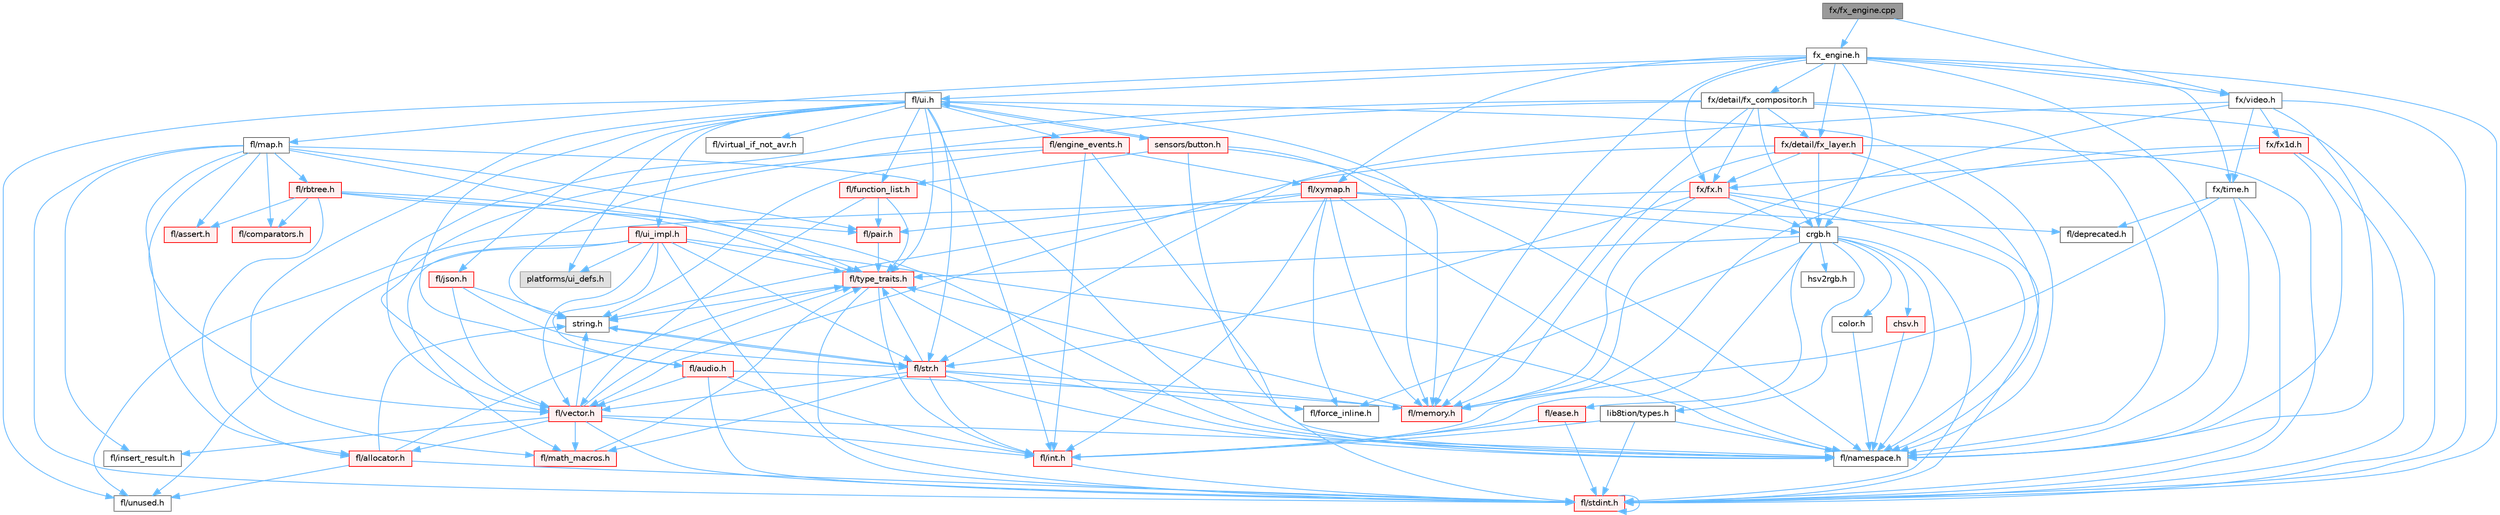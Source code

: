 digraph "fx/fx_engine.cpp"
{
 // INTERACTIVE_SVG=YES
 // LATEX_PDF_SIZE
  bgcolor="transparent";
  edge [fontname=Helvetica,fontsize=10,labelfontname=Helvetica,labelfontsize=10];
  node [fontname=Helvetica,fontsize=10,shape=box,height=0.2,width=0.4];
  Node1 [id="Node000001",label="fx/fx_engine.cpp",height=0.2,width=0.4,color="gray40", fillcolor="grey60", style="filled", fontcolor="black",tooltip=" "];
  Node1 -> Node2 [id="edge1_Node000001_Node000002",color="steelblue1",style="solid",tooltip=" "];
  Node2 [id="Node000002",label="fx_engine.h",height=0.2,width=0.4,color="grey40", fillcolor="white", style="filled",URL="$d9/d3c/fx__engine_8h.html",tooltip=" "];
  Node2 -> Node3 [id="edge2_Node000002_Node000003",color="steelblue1",style="solid",tooltip=" "];
  Node3 [id="Node000003",label="crgb.h",height=0.2,width=0.4,color="grey40", fillcolor="white", style="filled",URL="$db/dd1/crgb_8h.html",tooltip="Defines the red, green, and blue (RGB) pixel struct."];
  Node3 -> Node4 [id="edge3_Node000003_Node000004",color="steelblue1",style="solid",tooltip=" "];
  Node4 [id="Node000004",label="fl/stdint.h",height=0.2,width=0.4,color="red", fillcolor="#FFF0F0", style="filled",URL="$df/dd8/stdint_8h.html",tooltip=" "];
  Node4 -> Node4 [id="edge4_Node000004_Node000004",color="steelblue1",style="solid",tooltip=" "];
  Node3 -> Node6 [id="edge5_Node000003_Node000006",color="steelblue1",style="solid",tooltip=" "];
  Node6 [id="Node000006",label="fl/int.h",height=0.2,width=0.4,color="red", fillcolor="#FFF0F0", style="filled",URL="$d3/d7e/int_8h.html",tooltip=" "];
  Node6 -> Node4 [id="edge6_Node000006_Node000004",color="steelblue1",style="solid",tooltip=" "];
  Node3 -> Node8 [id="edge7_Node000003_Node000008",color="steelblue1",style="solid",tooltip=" "];
  Node8 [id="Node000008",label="chsv.h",height=0.2,width=0.4,color="red", fillcolor="#FFF0F0", style="filled",URL="$d8/dd0/chsv_8h.html",tooltip="Defines the hue, saturation, and value (HSV) pixel struct."];
  Node8 -> Node10 [id="edge8_Node000008_Node000010",color="steelblue1",style="solid",tooltip=" "];
  Node10 [id="Node000010",label="fl/namespace.h",height=0.2,width=0.4,color="grey40", fillcolor="white", style="filled",URL="$df/d2a/namespace_8h.html",tooltip="Implements the FastLED namespace macros."];
  Node3 -> Node10 [id="edge9_Node000003_Node000010",color="steelblue1",style="solid",tooltip=" "];
  Node3 -> Node11 [id="edge10_Node000003_Node000011",color="steelblue1",style="solid",tooltip=" "];
  Node11 [id="Node000011",label="color.h",height=0.2,width=0.4,color="grey40", fillcolor="white", style="filled",URL="$d2/d6b/src_2color_8h.html",tooltip="Contains definitions for color correction and temperature."];
  Node11 -> Node10 [id="edge11_Node000011_Node000010",color="steelblue1",style="solid",tooltip=" "];
  Node3 -> Node12 [id="edge12_Node000003_Node000012",color="steelblue1",style="solid",tooltip=" "];
  Node12 [id="Node000012",label="lib8tion/types.h",height=0.2,width=0.4,color="grey40", fillcolor="white", style="filled",URL="$d9/ddf/lib8tion_2types_8h.html",tooltip="Defines fractional types used for lib8tion functions."];
  Node12 -> Node4 [id="edge13_Node000012_Node000004",color="steelblue1",style="solid",tooltip=" "];
  Node12 -> Node6 [id="edge14_Node000012_Node000006",color="steelblue1",style="solid",tooltip=" "];
  Node12 -> Node10 [id="edge15_Node000012_Node000010",color="steelblue1",style="solid",tooltip=" "];
  Node3 -> Node13 [id="edge16_Node000003_Node000013",color="steelblue1",style="solid",tooltip=" "];
  Node13 [id="Node000013",label="fl/force_inline.h",height=0.2,width=0.4,color="grey40", fillcolor="white", style="filled",URL="$d4/d64/force__inline_8h.html",tooltip=" "];
  Node3 -> Node14 [id="edge17_Node000003_Node000014",color="steelblue1",style="solid",tooltip=" "];
  Node14 [id="Node000014",label="fl/type_traits.h",height=0.2,width=0.4,color="red", fillcolor="#FFF0F0", style="filled",URL="$df/d63/type__traits_8h.html",tooltip=" "];
  Node14 -> Node15 [id="edge18_Node000014_Node000015",color="steelblue1",style="solid",tooltip=" "];
  Node15 [id="Node000015",label="string.h",height=0.2,width=0.4,color="grey40", fillcolor="white", style="filled",URL="$da/d66/string_8h.html",tooltip=" "];
  Node15 -> Node16 [id="edge19_Node000015_Node000016",color="steelblue1",style="solid",tooltip=" "];
  Node16 [id="Node000016",label="fl/str.h",height=0.2,width=0.4,color="red", fillcolor="#FFF0F0", style="filled",URL="$d1/d93/str_8h.html",tooltip=" "];
  Node16 -> Node6 [id="edge20_Node000016_Node000006",color="steelblue1",style="solid",tooltip=" "];
  Node16 -> Node15 [id="edge21_Node000016_Node000015",color="steelblue1",style="solid",tooltip=" "];
  Node16 -> Node22 [id="edge22_Node000016_Node000022",color="steelblue1",style="solid",tooltip=" "];
  Node22 [id="Node000022",label="fl/math_macros.h",height=0.2,width=0.4,color="red", fillcolor="#FFF0F0", style="filled",URL="$d8/db8/math__macros_8h.html",tooltip=" "];
  Node22 -> Node14 [id="edge23_Node000022_Node000014",color="steelblue1",style="solid",tooltip=" "];
  Node16 -> Node10 [id="edge24_Node000016_Node000010",color="steelblue1",style="solid",tooltip=" "];
  Node16 -> Node25 [id="edge25_Node000016_Node000025",color="steelblue1",style="solid",tooltip=" "];
  Node25 [id="Node000025",label="fl/memory.h",height=0.2,width=0.4,color="red", fillcolor="#FFF0F0", style="filled",URL="$dc/d18/memory_8h.html",tooltip=" "];
  Node25 -> Node14 [id="edge26_Node000025_Node000014",color="steelblue1",style="solid",tooltip=" "];
  Node16 -> Node14 [id="edge27_Node000016_Node000014",color="steelblue1",style="solid",tooltip=" "];
  Node16 -> Node52 [id="edge28_Node000016_Node000052",color="steelblue1",style="solid",tooltip=" "];
  Node52 [id="Node000052",label="fl/vector.h",height=0.2,width=0.4,color="red", fillcolor="#FFF0F0", style="filled",URL="$d6/d68/vector_8h.html",tooltip=" "];
  Node52 -> Node4 [id="edge29_Node000052_Node000004",color="steelblue1",style="solid",tooltip=" "];
  Node52 -> Node6 [id="edge30_Node000052_Node000006",color="steelblue1",style="solid",tooltip=" "];
  Node52 -> Node15 [id="edge31_Node000052_Node000015",color="steelblue1",style="solid",tooltip=" "];
  Node52 -> Node54 [id="edge32_Node000052_Node000054",color="steelblue1",style="solid",tooltip=" "];
  Node54 [id="Node000054",label="fl/insert_result.h",height=0.2,width=0.4,color="grey40", fillcolor="white", style="filled",URL="$d1/d22/insert__result_8h.html",tooltip=" "];
  Node52 -> Node22 [id="edge33_Node000052_Node000022",color="steelblue1",style="solid",tooltip=" "];
  Node52 -> Node10 [id="edge34_Node000052_Node000010",color="steelblue1",style="solid",tooltip=" "];
  Node52 -> Node34 [id="edge35_Node000052_Node000034",color="steelblue1",style="solid",tooltip=" "];
  Node34 [id="Node000034",label="fl/allocator.h",height=0.2,width=0.4,color="red", fillcolor="#FFF0F0", style="filled",URL="$da/da9/allocator_8h.html",tooltip=" "];
  Node34 -> Node15 [id="edge36_Node000034_Node000015",color="steelblue1",style="solid",tooltip=" "];
  Node34 -> Node14 [id="edge37_Node000034_Node000014",color="steelblue1",style="solid",tooltip=" "];
  Node34 -> Node38 [id="edge38_Node000034_Node000038",color="steelblue1",style="solid",tooltip=" "];
  Node38 [id="Node000038",label="fl/unused.h",height=0.2,width=0.4,color="grey40", fillcolor="white", style="filled",URL="$d8/d4b/unused_8h.html",tooltip=" "];
  Node34 -> Node4 [id="edge39_Node000034_Node000004",color="steelblue1",style="solid",tooltip=" "];
  Node52 -> Node14 [id="edge40_Node000052_Node000014",color="steelblue1",style="solid",tooltip=" "];
  Node16 -> Node13 [id="edge41_Node000016_Node000013",color="steelblue1",style="solid",tooltip=" "];
  Node14 -> Node4 [id="edge42_Node000014_Node000004",color="steelblue1",style="solid",tooltip=" "];
  Node14 -> Node10 [id="edge43_Node000014_Node000010",color="steelblue1",style="solid",tooltip=" "];
  Node14 -> Node6 [id="edge44_Node000014_Node000006",color="steelblue1",style="solid",tooltip=" "];
  Node3 -> Node57 [id="edge45_Node000003_Node000057",color="steelblue1",style="solid",tooltip=" "];
  Node57 [id="Node000057",label="hsv2rgb.h",height=0.2,width=0.4,color="grey40", fillcolor="white", style="filled",URL="$de/d9a/hsv2rgb_8h.html",tooltip="Functions to convert from the HSV colorspace to the RGB colorspace."];
  Node3 -> Node58 [id="edge46_Node000003_Node000058",color="steelblue1",style="solid",tooltip=" "];
  Node58 [id="Node000058",label="fl/ease.h",height=0.2,width=0.4,color="red", fillcolor="#FFF0F0", style="filled",URL="$db/d19/ease_8h.html",tooltip=" "];
  Node58 -> Node4 [id="edge47_Node000058_Node000004",color="steelblue1",style="solid",tooltip=" "];
  Node58 -> Node6 [id="edge48_Node000058_Node000006",color="steelblue1",style="solid",tooltip=" "];
  Node2 -> Node60 [id="edge49_Node000002_Node000060",color="steelblue1",style="solid",tooltip=" "];
  Node60 [id="Node000060",label="fl/map.h",height=0.2,width=0.4,color="grey40", fillcolor="white", style="filled",URL="$dc/db7/map_8h.html",tooltip=" "];
  Node60 -> Node4 [id="edge50_Node000060_Node000004",color="steelblue1",style="solid",tooltip=" "];
  Node60 -> Node61 [id="edge51_Node000060_Node000061",color="steelblue1",style="solid",tooltip=" "];
  Node61 [id="Node000061",label="fl/assert.h",height=0.2,width=0.4,color="red", fillcolor="#FFF0F0", style="filled",URL="$dc/da7/assert_8h.html",tooltip=" "];
  Node60 -> Node63 [id="edge52_Node000060_Node000063",color="steelblue1",style="solid",tooltip=" "];
  Node63 [id="Node000063",label="fl/comparators.h",height=0.2,width=0.4,color="red", fillcolor="#FFF0F0", style="filled",URL="$dc/d7e/comparators_8h.html",tooltip=" "];
  Node60 -> Node54 [id="edge53_Node000060_Node000054",color="steelblue1",style="solid",tooltip=" "];
  Node60 -> Node10 [id="edge54_Node000060_Node000010",color="steelblue1",style="solid",tooltip=" "];
  Node60 -> Node64 [id="edge55_Node000060_Node000064",color="steelblue1",style="solid",tooltip=" "];
  Node64 [id="Node000064",label="fl/pair.h",height=0.2,width=0.4,color="red", fillcolor="#FFF0F0", style="filled",URL="$d3/d41/pair_8h.html",tooltip=" "];
  Node64 -> Node14 [id="edge56_Node000064_Node000014",color="steelblue1",style="solid",tooltip=" "];
  Node60 -> Node14 [id="edge57_Node000060_Node000014",color="steelblue1",style="solid",tooltip=" "];
  Node60 -> Node52 [id="edge58_Node000060_Node000052",color="steelblue1",style="solid",tooltip=" "];
  Node60 -> Node65 [id="edge59_Node000060_Node000065",color="steelblue1",style="solid",tooltip=" "];
  Node65 [id="Node000065",label="fl/rbtree.h",height=0.2,width=0.4,color="red", fillcolor="#FFF0F0", style="filled",URL="$d5/ddf/rbtree_8h.html",tooltip=" "];
  Node65 -> Node61 [id="edge60_Node000065_Node000061",color="steelblue1",style="solid",tooltip=" "];
  Node65 -> Node63 [id="edge61_Node000065_Node000063",color="steelblue1",style="solid",tooltip=" "];
  Node65 -> Node10 [id="edge62_Node000065_Node000010",color="steelblue1",style="solid",tooltip=" "];
  Node65 -> Node64 [id="edge63_Node000065_Node000064",color="steelblue1",style="solid",tooltip=" "];
  Node65 -> Node14 [id="edge64_Node000065_Node000014",color="steelblue1",style="solid",tooltip=" "];
  Node65 -> Node34 [id="edge65_Node000065_Node000034",color="steelblue1",style="solid",tooltip=" "];
  Node60 -> Node34 [id="edge66_Node000060_Node000034",color="steelblue1",style="solid",tooltip=" "];
  Node2 -> Node10 [id="edge67_Node000002_Node000010",color="steelblue1",style="solid",tooltip=" "];
  Node2 -> Node25 [id="edge68_Node000002_Node000025",color="steelblue1",style="solid",tooltip=" "];
  Node2 -> Node70 [id="edge69_Node000002_Node000070",color="steelblue1",style="solid",tooltip=" "];
  Node70 [id="Node000070",label="fl/ui.h",height=0.2,width=0.4,color="grey40", fillcolor="white", style="filled",URL="$d9/d3b/ui_8h.html",tooltip=" "];
  Node70 -> Node10 [id="edge70_Node000070_Node000010",color="steelblue1",style="solid",tooltip=" "];
  Node70 -> Node25 [id="edge71_Node000070_Node000025",color="steelblue1",style="solid",tooltip=" "];
  Node70 -> Node71 [id="edge72_Node000070_Node000071",color="steelblue1",style="solid",tooltip=" "];
  Node71 [id="Node000071",label="fl/json.h",height=0.2,width=0.4,color="red", fillcolor="#FFF0F0", style="filled",URL="$d7/d91/fl_2json_8h.html",tooltip="FastLED's Elegant JSON Library: fl::Json"];
  Node71 -> Node15 [id="edge73_Node000071_Node000015",color="steelblue1",style="solid",tooltip=" "];
  Node71 -> Node52 [id="edge74_Node000071_Node000052",color="steelblue1",style="solid",tooltip=" "];
  Node71 -> Node16 [id="edge75_Node000071_Node000016",color="steelblue1",style="solid",tooltip=" "];
  Node70 -> Node16 [id="edge76_Node000070_Node000016",color="steelblue1",style="solid",tooltip=" "];
  Node70 -> Node6 [id="edge77_Node000070_Node000006",color="steelblue1",style="solid",tooltip=" "];
  Node70 -> Node80 [id="edge78_Node000070_Node000080",color="steelblue1",style="solid",tooltip=" "];
  Node80 [id="Node000080",label="fl/audio.h",height=0.2,width=0.4,color="red", fillcolor="#FFF0F0", style="filled",URL="$da/d09/audio_8h.html",tooltip=" "];
  Node80 -> Node25 [id="edge79_Node000080_Node000025",color="steelblue1",style="solid",tooltip=" "];
  Node80 -> Node52 [id="edge80_Node000080_Node000052",color="steelblue1",style="solid",tooltip=" "];
  Node80 -> Node6 [id="edge81_Node000080_Node000006",color="steelblue1",style="solid",tooltip=" "];
  Node80 -> Node4 [id="edge82_Node000080_Node000004",color="steelblue1",style="solid",tooltip=" "];
  Node70 -> Node82 [id="edge83_Node000070_Node000082",color="steelblue1",style="solid",tooltip=" "];
  Node82 [id="Node000082",label="fl/engine_events.h",height=0.2,width=0.4,color="red", fillcolor="#FFF0F0", style="filled",URL="$db/dc0/engine__events_8h.html",tooltip=" "];
  Node82 -> Node10 [id="edge84_Node000082_Node000010",color="steelblue1",style="solid",tooltip=" "];
  Node82 -> Node52 [id="edge85_Node000082_Node000052",color="steelblue1",style="solid",tooltip=" "];
  Node82 -> Node86 [id="edge86_Node000082_Node000086",color="steelblue1",style="solid",tooltip=" "];
  Node86 [id="Node000086",label="fl/xymap.h",height=0.2,width=0.4,color="red", fillcolor="#FFF0F0", style="filled",URL="$da/d61/xymap_8h.html",tooltip=" "];
  Node86 -> Node6 [id="edge87_Node000086_Node000006",color="steelblue1",style="solid",tooltip=" "];
  Node86 -> Node10 [id="edge88_Node000086_Node000010",color="steelblue1",style="solid",tooltip=" "];
  Node86 -> Node13 [id="edge89_Node000086_Node000013",color="steelblue1",style="solid",tooltip=" "];
  Node86 -> Node64 [id="edge90_Node000086_Node000064",color="steelblue1",style="solid",tooltip=" "];
  Node86 -> Node15 [id="edge91_Node000086_Node000015",color="steelblue1",style="solid",tooltip=" "];
  Node86 -> Node3 [id="edge92_Node000086_Node000003",color="steelblue1",style="solid",tooltip=" "];
  Node86 -> Node25 [id="edge93_Node000086_Node000025",color="steelblue1",style="solid",tooltip=" "];
  Node86 -> Node43 [id="edge94_Node000086_Node000043",color="steelblue1",style="solid",tooltip=" "];
  Node43 [id="Node000043",label="fl/deprecated.h",height=0.2,width=0.4,color="grey40", fillcolor="white", style="filled",URL="$d4/dce/deprecated_8h.html",tooltip=" "];
  Node82 -> Node15 [id="edge95_Node000082_Node000015",color="steelblue1",style="solid",tooltip=" "];
  Node82 -> Node6 [id="edge96_Node000082_Node000006",color="steelblue1",style="solid",tooltip=" "];
  Node70 -> Node88 [id="edge97_Node000070_Node000088",color="steelblue1",style="solid",tooltip=" "];
  Node88 [id="Node000088",label="fl/function_list.h",height=0.2,width=0.4,color="red", fillcolor="#FFF0F0", style="filled",URL="$d0/d64/function__list_8h.html",tooltip=" "];
  Node88 -> Node64 [id="edge98_Node000088_Node000064",color="steelblue1",style="solid",tooltip=" "];
  Node88 -> Node52 [id="edge99_Node000088_Node000052",color="steelblue1",style="solid",tooltip=" "];
  Node88 -> Node14 [id="edge100_Node000088_Node000014",color="steelblue1",style="solid",tooltip=" "];
  Node70 -> Node22 [id="edge101_Node000070_Node000022",color="steelblue1",style="solid",tooltip=" "];
  Node70 -> Node14 [id="edge102_Node000070_Node000014",color="steelblue1",style="solid",tooltip=" "];
  Node70 -> Node89 [id="edge103_Node000070_Node000089",color="steelblue1",style="solid",tooltip=" "];
  Node89 [id="Node000089",label="fl/ui_impl.h",height=0.2,width=0.4,color="red", fillcolor="#FFF0F0", style="filled",URL="$d6/dc0/ui__impl_8h.html",tooltip=" "];
  Node89 -> Node4 [id="edge104_Node000089_Node000004",color="steelblue1",style="solid",tooltip=" "];
  Node89 -> Node80 [id="edge105_Node000089_Node000080",color="steelblue1",style="solid",tooltip=" "];
  Node89 -> Node22 [id="edge106_Node000089_Node000022",color="steelblue1",style="solid",tooltip=" "];
  Node89 -> Node10 [id="edge107_Node000089_Node000010",color="steelblue1",style="solid",tooltip=" "];
  Node89 -> Node16 [id="edge108_Node000089_Node000016",color="steelblue1",style="solid",tooltip=" "];
  Node89 -> Node14 [id="edge109_Node000089_Node000014",color="steelblue1",style="solid",tooltip=" "];
  Node89 -> Node38 [id="edge110_Node000089_Node000038",color="steelblue1",style="solid",tooltip=" "];
  Node89 -> Node52 [id="edge111_Node000089_Node000052",color="steelblue1",style="solid",tooltip=" "];
  Node89 -> Node90 [id="edge112_Node000089_Node000090",color="steelblue1",style="solid",tooltip=" "];
  Node90 [id="Node000090",label="platforms/ui_defs.h",height=0.2,width=0.4,color="grey60", fillcolor="#E0E0E0", style="filled",tooltip=" "];
  Node70 -> Node38 [id="edge113_Node000070_Node000038",color="steelblue1",style="solid",tooltip=" "];
  Node70 -> Node90 [id="edge114_Node000070_Node000090",color="steelblue1",style="solid",tooltip=" "];
  Node70 -> Node91 [id="edge115_Node000070_Node000091",color="steelblue1",style="solid",tooltip=" "];
  Node91 [id="Node000091",label="sensors/button.h",height=0.2,width=0.4,color="red", fillcolor="#FFF0F0", style="filled",URL="$d7/d0e/button_8h.html",tooltip=" "];
  Node91 -> Node4 [id="edge116_Node000091_Node000004",color="steelblue1",style="solid",tooltip=" "];
  Node91 -> Node88 [id="edge117_Node000091_Node000088",color="steelblue1",style="solid",tooltip=" "];
  Node91 -> Node10 [id="edge118_Node000091_Node000010",color="steelblue1",style="solid",tooltip=" "];
  Node91 -> Node25 [id="edge119_Node000091_Node000025",color="steelblue1",style="solid",tooltip=" "];
  Node91 -> Node70 [id="edge120_Node000091_Node000070",color="steelblue1",style="solid",tooltip=" "];
  Node70 -> Node93 [id="edge121_Node000070_Node000093",color="steelblue1",style="solid",tooltip=" "];
  Node93 [id="Node000093",label="fl/virtual_if_not_avr.h",height=0.2,width=0.4,color="grey40", fillcolor="white", style="filled",URL="$da/ddb/virtual__if__not__avr_8h.html",tooltip=" "];
  Node2 -> Node86 [id="edge122_Node000002_Node000086",color="steelblue1",style="solid",tooltip=" "];
  Node2 -> Node94 [id="edge123_Node000002_Node000094",color="steelblue1",style="solid",tooltip=" "];
  Node94 [id="Node000094",label="fx/detail/fx_compositor.h",height=0.2,width=0.4,color="grey40", fillcolor="white", style="filled",URL="$d5/d6b/fx__compositor_8h.html",tooltip=" "];
  Node94 -> Node4 [id="edge124_Node000094_Node000004",color="steelblue1",style="solid",tooltip=" "];
  Node94 -> Node15 [id="edge125_Node000094_Node000015",color="steelblue1",style="solid",tooltip=" "];
  Node94 -> Node3 [id="edge126_Node000094_Node000003",color="steelblue1",style="solid",tooltip=" "];
  Node94 -> Node10 [id="edge127_Node000094_Node000010",color="steelblue1",style="solid",tooltip=" "];
  Node94 -> Node25 [id="edge128_Node000094_Node000025",color="steelblue1",style="solid",tooltip=" "];
  Node94 -> Node52 [id="edge129_Node000094_Node000052",color="steelblue1",style="solid",tooltip=" "];
  Node94 -> Node95 [id="edge130_Node000094_Node000095",color="steelblue1",style="solid",tooltip=" "];
  Node95 [id="Node000095",label="fx/detail/fx_layer.h",height=0.2,width=0.4,color="red", fillcolor="#FFF0F0", style="filled",URL="$d7/d2f/fx__layer_8h.html",tooltip=" "];
  Node95 -> Node4 [id="edge131_Node000095_Node000004",color="steelblue1",style="solid",tooltip=" "];
  Node95 -> Node3 [id="edge132_Node000095_Node000003",color="steelblue1",style="solid",tooltip=" "];
  Node95 -> Node10 [id="edge133_Node000095_Node000010",color="steelblue1",style="solid",tooltip=" "];
  Node95 -> Node25 [id="edge134_Node000095_Node000025",color="steelblue1",style="solid",tooltip=" "];
  Node95 -> Node52 [id="edge135_Node000095_Node000052",color="steelblue1",style="solid",tooltip=" "];
  Node95 -> Node98 [id="edge136_Node000095_Node000098",color="steelblue1",style="solid",tooltip=" "];
  Node98 [id="Node000098",label="fx/fx.h",height=0.2,width=0.4,color="red", fillcolor="#FFF0F0", style="filled",URL="$d2/d0c/fx_8h.html",tooltip=" "];
  Node98 -> Node4 [id="edge137_Node000098_Node000004",color="steelblue1",style="solid",tooltip=" "];
  Node98 -> Node3 [id="edge138_Node000098_Node000003",color="steelblue1",style="solid",tooltip=" "];
  Node98 -> Node10 [id="edge139_Node000098_Node000010",color="steelblue1",style="solid",tooltip=" "];
  Node98 -> Node25 [id="edge140_Node000098_Node000025",color="steelblue1",style="solid",tooltip=" "];
  Node98 -> Node16 [id="edge141_Node000098_Node000016",color="steelblue1",style="solid",tooltip=" "];
  Node98 -> Node38 [id="edge142_Node000098_Node000038",color="steelblue1",style="solid",tooltip=" "];
  Node94 -> Node98 [id="edge143_Node000094_Node000098",color="steelblue1",style="solid",tooltip=" "];
  Node2 -> Node95 [id="edge144_Node000002_Node000095",color="steelblue1",style="solid",tooltip=" "];
  Node2 -> Node98 [id="edge145_Node000002_Node000098",color="steelblue1",style="solid",tooltip=" "];
  Node2 -> Node101 [id="edge146_Node000002_Node000101",color="steelblue1",style="solid",tooltip=" "];
  Node101 [id="Node000101",label="fx/time.h",height=0.2,width=0.4,color="grey40", fillcolor="white", style="filled",URL="$da/da2/fx_2time_8h.html",tooltip=" "];
  Node101 -> Node4 [id="edge147_Node000101_Node000004",color="steelblue1",style="solid",tooltip=" "];
  Node101 -> Node43 [id="edge148_Node000101_Node000043",color="steelblue1",style="solid",tooltip=" "];
  Node101 -> Node10 [id="edge149_Node000101_Node000010",color="steelblue1",style="solid",tooltip=" "];
  Node101 -> Node25 [id="edge150_Node000101_Node000025",color="steelblue1",style="solid",tooltip=" "];
  Node2 -> Node102 [id="edge151_Node000002_Node000102",color="steelblue1",style="solid",tooltip=" "];
  Node102 [id="Node000102",label="fx/video.h",height=0.2,width=0.4,color="grey40", fillcolor="white", style="filled",URL="$dd/d78/video_8h.html",tooltip=" "];
  Node102 -> Node4 [id="edge152_Node000102_Node000004",color="steelblue1",style="solid",tooltip=" "];
  Node102 -> Node10 [id="edge153_Node000102_Node000010",color="steelblue1",style="solid",tooltip=" "];
  Node102 -> Node25 [id="edge154_Node000102_Node000025",color="steelblue1",style="solid",tooltip=" "];
  Node102 -> Node16 [id="edge155_Node000102_Node000016",color="steelblue1",style="solid",tooltip=" "];
  Node102 -> Node103 [id="edge156_Node000102_Node000103",color="steelblue1",style="solid",tooltip=" "];
  Node103 [id="Node000103",label="fx/fx1d.h",height=0.2,width=0.4,color="red", fillcolor="#FFF0F0", style="filled",URL="$da/d81/fx1d_8h.html",tooltip=" "];
  Node103 -> Node4 [id="edge157_Node000103_Node000004",color="steelblue1",style="solid",tooltip=" "];
  Node103 -> Node6 [id="edge158_Node000103_Node000006",color="steelblue1",style="solid",tooltip=" "];
  Node103 -> Node10 [id="edge159_Node000103_Node000010",color="steelblue1",style="solid",tooltip=" "];
  Node103 -> Node98 [id="edge160_Node000103_Node000098",color="steelblue1",style="solid",tooltip=" "];
  Node102 -> Node101 [id="edge161_Node000102_Node000101",color="steelblue1",style="solid",tooltip=" "];
  Node2 -> Node4 [id="edge162_Node000002_Node000004",color="steelblue1",style="solid",tooltip=" "];
  Node1 -> Node102 [id="edge163_Node000001_Node000102",color="steelblue1",style="solid",tooltip=" "];
}
